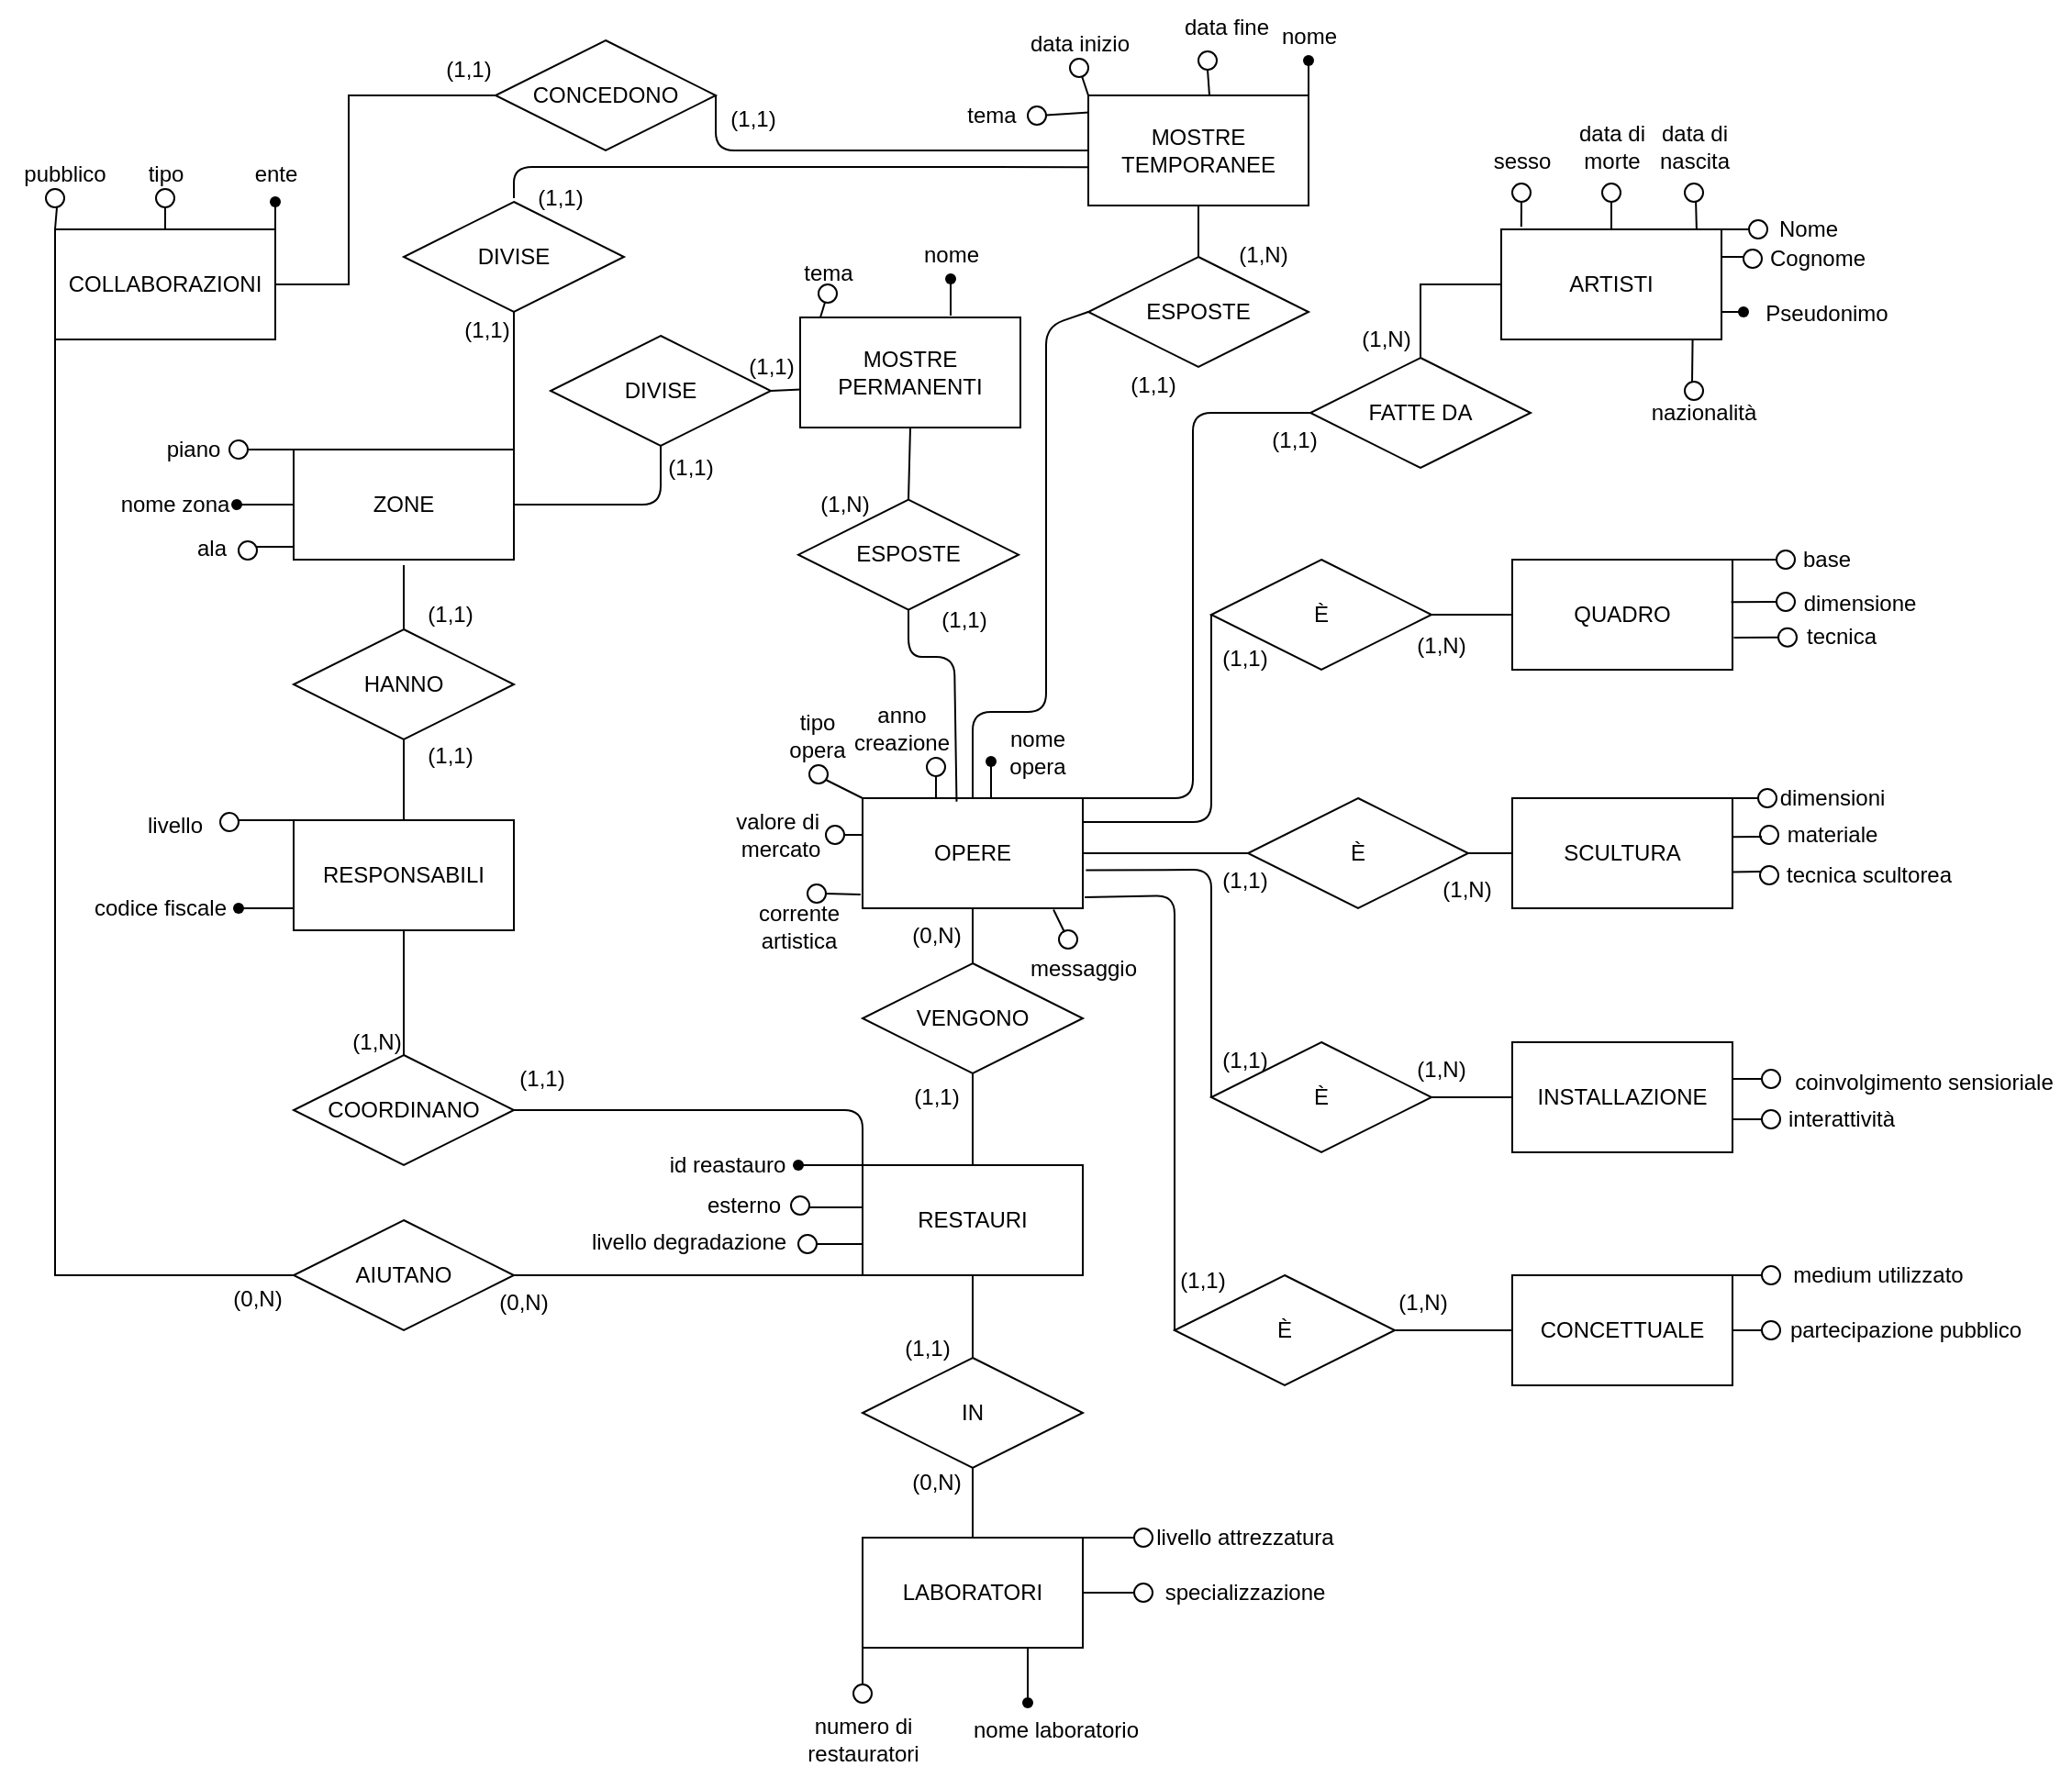 <mxfile>
    <diagram id="xNnMe4KT0I3tn3u3Hzut" name="Page-1">
        <mxGraphModel dx="3108" dy="2131" grid="1" gridSize="10" guides="1" tooltips="1" connect="1" arrows="1" fold="1" page="1" pageScale="1" pageWidth="850" pageHeight="1100" math="0" shadow="0">
            <root>
                <mxCell id="0"/>
                <mxCell id="1" parent="0"/>
                <mxCell id="3" value="RESTAURI" style="rounded=0;whiteSpace=wrap;html=1;" vertex="1" parent="1">
                    <mxGeometry x="20" y="607" width="120" height="60" as="geometry"/>
                </mxCell>
                <mxCell id="4" value="INSTALLAZIONE" style="rounded=0;whiteSpace=wrap;html=1;" vertex="1" parent="1">
                    <mxGeometry x="374" y="540" width="120" height="60" as="geometry"/>
                </mxCell>
                <mxCell id="5" value="SCULTURA" style="rounded=0;whiteSpace=wrap;html=1;" vertex="1" parent="1">
                    <mxGeometry x="374" y="407" width="120" height="60" as="geometry"/>
                </mxCell>
                <mxCell id="6" value="QUADRO" style="rounded=0;whiteSpace=wrap;html=1;" vertex="1" parent="1">
                    <mxGeometry x="374" y="277" width="120" height="60" as="geometry"/>
                </mxCell>
                <mxCell id="7" value="ARTISTI" style="rounded=0;whiteSpace=wrap;html=1;" vertex="1" parent="1">
                    <mxGeometry x="368" y="97" width="120" height="60" as="geometry"/>
                </mxCell>
                <mxCell id="8" value="OPERE" style="rounded=0;whiteSpace=wrap;html=1;" vertex="1" parent="1">
                    <mxGeometry x="20" y="407" width="120" height="60" as="geometry"/>
                </mxCell>
                <mxCell id="10" value="LABORATORI" style="rounded=0;whiteSpace=wrap;html=1;" vertex="1" parent="1">
                    <mxGeometry x="20" y="810" width="120" height="60" as="geometry"/>
                </mxCell>
                <mxCell id="12" value="" style="endArrow=none;html=1;rounded=0;entryX=0;entryY=0.5;entryDx=0;entryDy=0;" edge="1" parent="1" target="7">
                    <mxGeometry width="50" height="50" relative="1" as="geometry">
                        <mxPoint x="324" y="187" as="sourcePoint"/>
                        <mxPoint x="354" y="197" as="targetPoint"/>
                        <Array as="points">
                            <mxPoint x="324" y="127"/>
                        </Array>
                    </mxGeometry>
                </mxCell>
                <mxCell id="13" value="" style="endArrow=none;html=1;rounded=0;entryX=0.5;entryY=1;entryDx=0;entryDy=0;exitX=0.5;exitY=0;exitDx=0;exitDy=0;" edge="1" parent="1" source="16" target="8">
                    <mxGeometry width="50" height="50" relative="1" as="geometry">
                        <mxPoint x="180" y="697" as="sourcePoint"/>
                        <mxPoint x="230" y="647" as="targetPoint"/>
                    </mxGeometry>
                </mxCell>
                <mxCell id="14" value="" style="endArrow=none;html=1;rounded=0;entryX=0;entryY=0.5;entryDx=0;entryDy=0;exitX=1;exitY=0.5;exitDx=0;exitDy=0;" edge="1" parent="1" target="4" source="211">
                    <mxGeometry width="50" height="50" relative="1" as="geometry">
                        <mxPoint x="330" y="440" as="sourcePoint"/>
                        <mxPoint x="370" y="457" as="targetPoint"/>
                        <Array as="points">
                            <mxPoint x="330" y="570"/>
                        </Array>
                    </mxGeometry>
                </mxCell>
                <mxCell id="15" value="" style="endArrow=none;html=1;rounded=0;entryX=0;entryY=0.5;entryDx=0;entryDy=0;exitX=1;exitY=0.5;exitDx=0;exitDy=0;" edge="1" parent="1" target="6" source="213">
                    <mxGeometry width="50" height="50" relative="1" as="geometry">
                        <mxPoint x="330" y="440" as="sourcePoint"/>
                        <mxPoint x="360" y="307" as="targetPoint"/>
                        <Array as="points">
                            <mxPoint x="330" y="307"/>
                        </Array>
                    </mxGeometry>
                </mxCell>
                <mxCell id="16" value="VENGONO" style="rhombus;whiteSpace=wrap;html=1;" vertex="1" parent="1">
                    <mxGeometry x="20" y="497" width="120" height="60" as="geometry"/>
                </mxCell>
                <mxCell id="17" value="IN" style="rhombus;whiteSpace=wrap;html=1;" vertex="1" parent="1">
                    <mxGeometry x="20" y="712" width="120" height="60" as="geometry"/>
                </mxCell>
                <mxCell id="18" value="ESPOSTE" style="rhombus;whiteSpace=wrap;html=1;" vertex="1" parent="1">
                    <mxGeometry x="143" y="112" width="120" height="60" as="geometry"/>
                </mxCell>
                <mxCell id="19" value="COORDINANO" style="rhombus;whiteSpace=wrap;html=1;" vertex="1" parent="1">
                    <mxGeometry x="-290" y="547" width="120" height="60" as="geometry"/>
                </mxCell>
                <mxCell id="20" value="HANNO" style="rhombus;whiteSpace=wrap;html=1;" vertex="1" parent="1">
                    <mxGeometry x="-290" y="315" width="120" height="60" as="geometry"/>
                </mxCell>
                <mxCell id="21" value="CONCEDONO" style="rhombus;whiteSpace=wrap;html=1;" vertex="1" parent="1">
                    <mxGeometry x="-180" y="-6" width="120" height="60" as="geometry"/>
                </mxCell>
                <mxCell id="22" value="DIVISE" style="rhombus;whiteSpace=wrap;html=1;" vertex="1" parent="1">
                    <mxGeometry x="-230" y="82" width="120" height="60" as="geometry"/>
                </mxCell>
                <mxCell id="23" value="" style="endArrow=none;html=1;rounded=0;entryX=0.5;entryY=1;entryDx=0;entryDy=0;exitX=0.5;exitY=0;exitDx=0;exitDy=0;" edge="1" parent="1" source="17" target="3">
                    <mxGeometry width="50" height="50" relative="1" as="geometry">
                        <mxPoint x="210" y="747" as="sourcePoint"/>
                        <mxPoint x="260" y="697" as="targetPoint"/>
                    </mxGeometry>
                </mxCell>
                <mxCell id="30" value="" style="endArrow=none;html=1;rounded=0;entryX=0.5;entryY=1;entryDx=0;entryDy=0;exitX=0.5;exitY=0;exitDx=0;exitDy=0;" edge="1" parent="1" source="3" target="16">
                    <mxGeometry width="50" height="50" relative="1" as="geometry">
                        <mxPoint x="170" y="547" as="sourcePoint"/>
                        <mxPoint x="220" y="497" as="targetPoint"/>
                    </mxGeometry>
                </mxCell>
                <mxCell id="31" value="" style="endArrow=none;html=1;rounded=0;entryX=0.5;entryY=1;entryDx=0;entryDy=0;exitX=0.5;exitY=0;exitDx=0;exitDy=0;" edge="1" parent="1" source="10" target="17">
                    <mxGeometry width="50" height="50" relative="1" as="geometry">
                        <mxPoint x="-70" y="787" as="sourcePoint"/>
                        <mxPoint x="-20" y="737" as="targetPoint"/>
                    </mxGeometry>
                </mxCell>
                <mxCell id="33" value="MOSTRE&lt;br&gt;TEMPORANEE" style="rounded=0;whiteSpace=wrap;html=1;" vertex="1" parent="1">
                    <mxGeometry x="143" y="24" width="120" height="60" as="geometry"/>
                </mxCell>
                <mxCell id="34" value="MOSTRE&lt;br&gt;PERMANENTI" style="rounded=0;whiteSpace=wrap;html=1;" vertex="1" parent="1">
                    <mxGeometry x="-14" y="145" width="120" height="60" as="geometry"/>
                </mxCell>
                <mxCell id="35" value="ZONE" style="rounded=0;whiteSpace=wrap;html=1;" vertex="1" parent="1">
                    <mxGeometry x="-290" y="217" width="120" height="60" as="geometry"/>
                </mxCell>
                <mxCell id="36" value="RESPONSABILI" style="rounded=0;whiteSpace=wrap;html=1;" vertex="1" parent="1">
                    <mxGeometry x="-290" y="419" width="120" height="60" as="geometry"/>
                </mxCell>
                <mxCell id="37" value="" style="endArrow=none;html=1;rounded=0;entryX=0.5;entryY=1;entryDx=0;entryDy=0;exitX=0.5;exitY=0;exitDx=0;exitDy=0;" edge="1" parent="1" source="36" target="20">
                    <mxGeometry width="50" height="50" relative="1" as="geometry">
                        <mxPoint x="-330" y="377" as="sourcePoint"/>
                        <mxPoint x="-490" y="497" as="targetPoint"/>
                    </mxGeometry>
                </mxCell>
                <mxCell id="38" value="COLLABORAZIONI" style="rounded=0;whiteSpace=wrap;html=1;" vertex="1" parent="1">
                    <mxGeometry x="-420" y="97" width="120" height="60" as="geometry"/>
                </mxCell>
                <mxCell id="39" value="" style="endArrow=none;html=1;rounded=0;exitX=0;exitY=0.5;exitDx=0;exitDy=0;" edge="1" parent="1" source="40">
                    <mxGeometry width="50" height="50" relative="1" as="geometry">
                        <mxPoint x="-450" y="650.333" as="sourcePoint"/>
                        <mxPoint x="-420" y="160" as="targetPoint"/>
                        <Array as="points">
                            <mxPoint x="-420" y="667"/>
                            <mxPoint x="-420" y="150"/>
                        </Array>
                    </mxGeometry>
                </mxCell>
                <mxCell id="40" value="AIUTANO" style="rhombus;whiteSpace=wrap;html=1;" vertex="1" parent="1">
                    <mxGeometry x="-290" y="637" width="120" height="60" as="geometry"/>
                </mxCell>
                <mxCell id="41" value="" style="endArrow=none;html=1;rounded=0;entryX=0;entryY=0.5;entryDx=0;entryDy=0;exitX=1;exitY=0.5;exitDx=0;exitDy=0;" edge="1" parent="1" source="38" target="21">
                    <mxGeometry width="50" height="50" relative="1" as="geometry">
                        <mxPoint x="-270" y="207" as="sourcePoint"/>
                        <mxPoint x="-290" y="127" as="targetPoint"/>
                        <Array as="points">
                            <mxPoint x="-260" y="127"/>
                            <mxPoint x="-260" y="24"/>
                        </Array>
                    </mxGeometry>
                </mxCell>
                <mxCell id="43" value="" style="ellipse;whiteSpace=wrap;html=1;aspect=fixed;" vertex="1" parent="1">
                    <mxGeometry x="-9" y="389" width="10" height="10" as="geometry"/>
                </mxCell>
                <mxCell id="44" value="" style="ellipse;whiteSpace=wrap;html=1;aspect=fixed;" vertex="1" parent="1">
                    <mxGeometry y="422" width="10" height="10" as="geometry"/>
                </mxCell>
                <mxCell id="45" value="" style="ellipse;whiteSpace=wrap;html=1;aspect=fixed;" vertex="1" parent="1">
                    <mxGeometry x="-10" y="454" width="10" height="10" as="geometry"/>
                </mxCell>
                <mxCell id="46" value="" style="ellipse;whiteSpace=wrap;html=1;aspect=fixed;" vertex="1" parent="1">
                    <mxGeometry x="510" y="577" width="10" height="10" as="geometry"/>
                </mxCell>
                <mxCell id="47" value="" style="ellipse;whiteSpace=wrap;html=1;aspect=fixed;" vertex="1" parent="1">
                    <mxGeometry x="519" y="314.34" width="10" height="10" as="geometry"/>
                </mxCell>
                <mxCell id="48" value="" style="ellipse;whiteSpace=wrap;html=1;aspect=fixed;" vertex="1" parent="1">
                    <mxGeometry x="509" y="422" width="10" height="10" as="geometry"/>
                </mxCell>
                <mxCell id="49" value="" style="ellipse;whiteSpace=wrap;html=1;aspect=fixed;" vertex="1" parent="1">
                    <mxGeometry x="509" y="444" width="10" height="10" as="geometry"/>
                </mxCell>
                <mxCell id="50" value="" style="ellipse;whiteSpace=wrap;html=1;aspect=fixed;" vertex="1" parent="1">
                    <mxGeometry x="510" y="555" width="10" height="10" as="geometry"/>
                </mxCell>
                <mxCell id="51" value="" style="ellipse;whiteSpace=wrap;html=1;aspect=fixed;" vertex="1" parent="1">
                    <mxGeometry x="127" y="479" width="10" height="10" as="geometry"/>
                </mxCell>
                <mxCell id="52" value="" style="ellipse;whiteSpace=wrap;html=1;aspect=fixed;" vertex="1" parent="1">
                    <mxGeometry x="510" y="662" width="10" height="10" as="geometry"/>
                </mxCell>
                <mxCell id="53" value="" style="ellipse;whiteSpace=wrap;html=1;aspect=fixed;" vertex="1" parent="1">
                    <mxGeometry x="510" y="692" width="10" height="10" as="geometry"/>
                </mxCell>
                <mxCell id="54" value="" style="endArrow=none;html=1;" edge="1" parent="1" target="55">
                    <mxGeometry width="50" height="50" relative="1" as="geometry">
                        <mxPoint x="90" y="407" as="sourcePoint"/>
                        <mxPoint x="90" y="387" as="targetPoint"/>
                    </mxGeometry>
                </mxCell>
                <mxCell id="55" value="" style="shape=waypoint;sketch=0;fillStyle=solid;size=6;pointerEvents=1;points=[];fillColor=none;resizable=0;rotatable=0;perimeter=centerPerimeter;snapToPoint=1;" vertex="1" parent="1">
                    <mxGeometry x="80.0" y="377" width="20" height="20" as="geometry"/>
                </mxCell>
                <mxCell id="56" value="nome&lt;br&gt;opera" style="text;html=1;align=center;verticalAlign=middle;resizable=0;points=[];autosize=1;strokeColor=none;fillColor=none;" vertex="1" parent="1">
                    <mxGeometry x="90" y="362" width="50" height="40" as="geometry"/>
                </mxCell>
                <mxCell id="57" value="anno&lt;br&gt;creazione" style="text;html=1;align=center;verticalAlign=middle;resizable=0;points=[];autosize=1;strokeColor=none;fillColor=none;" vertex="1" parent="1">
                    <mxGeometry x="1" y="349" width="80" height="40" as="geometry"/>
                </mxCell>
                <mxCell id="58" value="" style="endArrow=none;html=1;startArrow=none;" edge="1" parent="1" source="60">
                    <mxGeometry width="50" height="50" relative="1" as="geometry">
                        <mxPoint x="60" y="387" as="sourcePoint"/>
                        <mxPoint x="60" y="407" as="targetPoint"/>
                    </mxGeometry>
                </mxCell>
                <mxCell id="59" value="" style="endArrow=none;html=1;" edge="1" parent="1" target="60">
                    <mxGeometry width="50" height="50" relative="1" as="geometry">
                        <mxPoint x="60" y="387" as="sourcePoint"/>
                        <mxPoint x="60.0" y="407" as="targetPoint"/>
                    </mxGeometry>
                </mxCell>
                <mxCell id="60" value="" style="ellipse;whiteSpace=wrap;html=1;aspect=fixed;" vertex="1" parent="1">
                    <mxGeometry x="55" y="385" width="10" height="10" as="geometry"/>
                </mxCell>
                <mxCell id="61" value="FATTE DA" style="rhombus;whiteSpace=wrap;html=1;" vertex="1" parent="1">
                    <mxGeometry x="264" y="167" width="120" height="60" as="geometry"/>
                </mxCell>
                <mxCell id="62" value="" style="endArrow=none;html=1;entryX=0;entryY=0.5;entryDx=0;entryDy=0;exitX=1;exitY=0;exitDx=0;exitDy=0;" edge="1" parent="1" source="8" target="61">
                    <mxGeometry width="50" height="50" relative="1" as="geometry">
                        <mxPoint x="212" y="277.0" as="sourcePoint"/>
                        <mxPoint x="332" y="247" as="targetPoint"/>
                        <Array as="points">
                            <mxPoint x="200" y="407"/>
                            <mxPoint x="200" y="197"/>
                        </Array>
                    </mxGeometry>
                </mxCell>
                <mxCell id="63" value="" style="endArrow=none;html=1;" edge="1" parent="1">
                    <mxGeometry width="50" height="50" relative="1" as="geometry">
                        <mxPoint y="397" as="sourcePoint"/>
                        <mxPoint x="20" y="407" as="targetPoint"/>
                    </mxGeometry>
                </mxCell>
                <mxCell id="64" value="tipo&lt;br&gt;opera" style="text;html=1;align=center;verticalAlign=middle;resizable=0;points=[];autosize=1;strokeColor=none;fillColor=none;" vertex="1" parent="1">
                    <mxGeometry x="-30" y="353" width="50" height="40" as="geometry"/>
                </mxCell>
                <mxCell id="65" value="" style="endArrow=none;html=1;" edge="1" parent="1">
                    <mxGeometry width="50" height="50" relative="1" as="geometry">
                        <mxPoint x="10" y="427" as="sourcePoint"/>
                        <mxPoint x="20" y="427" as="targetPoint"/>
                    </mxGeometry>
                </mxCell>
                <mxCell id="66" value="valore di&amp;nbsp;&lt;br&gt;mercato" style="text;html=1;align=center;verticalAlign=middle;resizable=0;points=[];autosize=1;strokeColor=none;fillColor=none;" vertex="1" parent="1">
                    <mxGeometry x="-60" y="407" width="70" height="40" as="geometry"/>
                </mxCell>
                <mxCell id="67" value="CONCETTUALE" style="rounded=0;whiteSpace=wrap;html=1;" vertex="1" parent="1">
                    <mxGeometry x="374" y="667" width="120" height="60" as="geometry"/>
                </mxCell>
                <mxCell id="68" value="" style="endArrow=none;html=1;entryX=0;entryY=0.5;entryDx=0;entryDy=0;exitX=1;exitY=0.5;exitDx=0;exitDy=0;" edge="1" parent="1" target="5" source="212">
                    <mxGeometry width="50" height="50" relative="1" as="geometry">
                        <mxPoint x="330" y="437" as="sourcePoint"/>
                        <mxPoint x="350" y="470" as="targetPoint"/>
                    </mxGeometry>
                </mxCell>
                <mxCell id="70" value="" style="endArrow=none;html=1;exitX=1;exitY=0;exitDx=0;exitDy=0;startArrow=none;" edge="1" parent="1" source="72">
                    <mxGeometry width="50" height="50" relative="1" as="geometry">
                        <mxPoint x="500" y="300" as="sourcePoint"/>
                        <mxPoint x="520" y="277" as="targetPoint"/>
                    </mxGeometry>
                </mxCell>
                <mxCell id="71" value="" style="endArrow=none;html=1;exitX=1;exitY=0;exitDx=0;exitDy=0;" edge="1" parent="1" source="6" target="72">
                    <mxGeometry width="50" height="50" relative="1" as="geometry">
                        <mxPoint x="494" y="277.0" as="sourcePoint"/>
                        <mxPoint x="520" y="277" as="targetPoint"/>
                    </mxGeometry>
                </mxCell>
                <mxCell id="72" value="" style="ellipse;whiteSpace=wrap;html=1;aspect=fixed;" vertex="1" parent="1">
                    <mxGeometry x="518" y="272" width="10" height="10" as="geometry"/>
                </mxCell>
                <mxCell id="73" value="base" style="text;html=1;align=center;verticalAlign=middle;resizable=0;points=[];autosize=1;strokeColor=none;fillColor=none;" vertex="1" parent="1">
                    <mxGeometry x="520" y="262" width="50" height="30" as="geometry"/>
                </mxCell>
                <mxCell id="74" value="" style="endArrow=none;html=1;exitX=0.994;exitY=0.386;exitDx=0;exitDy=0;exitPerimeter=0;startArrow=none;" edge="1" parent="1" source="76">
                    <mxGeometry width="50" height="50" relative="1" as="geometry">
                        <mxPoint x="550" y="350" as="sourcePoint"/>
                        <mxPoint x="520" y="300" as="targetPoint"/>
                    </mxGeometry>
                </mxCell>
                <mxCell id="75" value="" style="endArrow=none;html=1;exitX=0.994;exitY=0.386;exitDx=0;exitDy=0;exitPerimeter=0;" edge="1" parent="1" source="6" target="76">
                    <mxGeometry width="50" height="50" relative="1" as="geometry">
                        <mxPoint x="493.28" y="300.16" as="sourcePoint"/>
                        <mxPoint x="520" y="300" as="targetPoint"/>
                    </mxGeometry>
                </mxCell>
                <mxCell id="76" value="" style="ellipse;whiteSpace=wrap;html=1;aspect=fixed;" vertex="1" parent="1">
                    <mxGeometry x="518" y="295" width="10" height="10" as="geometry"/>
                </mxCell>
                <mxCell id="77" value="dimensione" style="text;html=1;align=center;verticalAlign=middle;resizable=0;points=[];autosize=1;strokeColor=none;fillColor=none;" vertex="1" parent="1">
                    <mxGeometry x="523" y="286.34" width="80" height="30" as="geometry"/>
                </mxCell>
                <mxCell id="78" value="" style="endArrow=none;html=1;exitX=1.006;exitY=0.642;exitDx=0;exitDy=0;exitPerimeter=0;entryX=0;entryY=0.5;entryDx=0;entryDy=0;" edge="1" parent="1" target="47">
                    <mxGeometry width="50" height="50" relative="1" as="geometry">
                        <mxPoint x="494.72" y="319.52" as="sourcePoint"/>
                        <mxPoint x="519" y="321.34" as="targetPoint"/>
                    </mxGeometry>
                </mxCell>
                <mxCell id="79" value="" style="endArrow=none;html=1;entryX=-0.009;entryY=0.874;entryDx=0;entryDy=0;entryPerimeter=0;" edge="1" parent="1" target="8">
                    <mxGeometry width="50" height="50" relative="1" as="geometry">
                        <mxPoint y="459" as="sourcePoint"/>
                        <mxPoint y="480" as="targetPoint"/>
                    </mxGeometry>
                </mxCell>
                <mxCell id="80" value="corrente&lt;br&gt;artistica" style="text;html=1;align=center;verticalAlign=middle;resizable=0;points=[];autosize=1;strokeColor=none;fillColor=none;" vertex="1" parent="1">
                    <mxGeometry x="-50" y="457" width="70" height="40" as="geometry"/>
                </mxCell>
                <mxCell id="81" value="tecnica" style="text;html=1;align=center;verticalAlign=middle;resizable=0;points=[];autosize=1;strokeColor=none;fillColor=none;" vertex="1" parent="1">
                    <mxGeometry x="523" y="304.34" width="60" height="30" as="geometry"/>
                </mxCell>
                <mxCell id="82" value="" style="endArrow=none;html=1;exitX=1;exitY=0;exitDx=0;exitDy=0;startArrow=none;" edge="1" parent="1" source="84">
                    <mxGeometry width="50" height="50" relative="1" as="geometry">
                        <mxPoint x="520" y="460" as="sourcePoint"/>
                        <mxPoint x="510" y="407" as="targetPoint"/>
                    </mxGeometry>
                </mxCell>
                <mxCell id="83" value="" style="endArrow=none;html=1;exitX=1;exitY=0;exitDx=0;exitDy=0;" edge="1" parent="1" source="5" target="84">
                    <mxGeometry width="50" height="50" relative="1" as="geometry">
                        <mxPoint x="494" y="407" as="sourcePoint"/>
                        <mxPoint x="510" y="407" as="targetPoint"/>
                    </mxGeometry>
                </mxCell>
                <mxCell id="84" value="" style="ellipse;whiteSpace=wrap;html=1;aspect=fixed;" vertex="1" parent="1">
                    <mxGeometry x="508" y="402" width="10" height="10" as="geometry"/>
                </mxCell>
                <mxCell id="85" value="dimensioni" style="text;html=1;align=center;verticalAlign=middle;resizable=0;points=[];autosize=1;strokeColor=none;fillColor=none;" vertex="1" parent="1">
                    <mxGeometry x="508" y="392" width="80" height="30" as="geometry"/>
                </mxCell>
                <mxCell id="86" value="" style="endArrow=none;html=1;exitX=0.999;exitY=0.671;exitDx=0;exitDy=0;exitPerimeter=0;" edge="1" parent="1" source="5">
                    <mxGeometry width="50" height="50" relative="1" as="geometry">
                        <mxPoint x="560" y="510" as="sourcePoint"/>
                        <mxPoint x="510" y="447" as="targetPoint"/>
                    </mxGeometry>
                </mxCell>
                <mxCell id="87" value="" style="endArrow=none;html=1;exitX=0.996;exitY=0.353;exitDx=0;exitDy=0;exitPerimeter=0;" edge="1" parent="1" source="5">
                    <mxGeometry width="50" height="50" relative="1" as="geometry">
                        <mxPoint x="520" y="490" as="sourcePoint"/>
                        <mxPoint x="510" y="428" as="targetPoint"/>
                    </mxGeometry>
                </mxCell>
                <mxCell id="88" value="materiale" style="text;html=1;align=center;verticalAlign=middle;resizable=0;points=[];autosize=1;strokeColor=none;fillColor=none;" vertex="1" parent="1">
                    <mxGeometry x="513" y="412" width="70" height="30" as="geometry"/>
                </mxCell>
                <mxCell id="89" value="tecnica scultorea" style="text;html=1;align=center;verticalAlign=middle;resizable=0;points=[];autosize=1;strokeColor=none;fillColor=none;" vertex="1" parent="1">
                    <mxGeometry x="513" y="434" width="110" height="30" as="geometry"/>
                </mxCell>
                <mxCell id="90" value="" style="endArrow=none;html=1;exitX=1.002;exitY=0.333;exitDx=0;exitDy=0;exitPerimeter=0;" edge="1" parent="1" source="4">
                    <mxGeometry width="50" height="50" relative="1" as="geometry">
                        <mxPoint x="500" y="610" as="sourcePoint"/>
                        <mxPoint x="510" y="560" as="targetPoint"/>
                    </mxGeometry>
                </mxCell>
                <mxCell id="91" value="" style="endArrow=none;html=1;exitX=0.999;exitY=0.683;exitDx=0;exitDy=0;exitPerimeter=0;" edge="1" parent="1">
                    <mxGeometry width="50" height="50" relative="1" as="geometry">
                        <mxPoint x="493.88" y="581.98" as="sourcePoint"/>
                        <mxPoint x="510" y="582" as="targetPoint"/>
                    </mxGeometry>
                </mxCell>
                <mxCell id="92" value="" style="endArrow=none;html=1;entryX=0.867;entryY=1.013;entryDx=0;entryDy=0;entryPerimeter=0;" edge="1" parent="1" target="8">
                    <mxGeometry width="50" height="50" relative="1" as="geometry">
                        <mxPoint x="130" y="480" as="sourcePoint"/>
                        <mxPoint x="200" y="490" as="targetPoint"/>
                    </mxGeometry>
                </mxCell>
                <mxCell id="93" value="messaggio" style="text;html=1;align=center;verticalAlign=middle;resizable=0;points=[];autosize=1;strokeColor=none;fillColor=none;" vertex="1" parent="1">
                    <mxGeometry x="100" y="485" width="80" height="30" as="geometry"/>
                </mxCell>
                <mxCell id="94" value="coinvolgimento sensioriale" style="text;html=1;align=center;verticalAlign=middle;resizable=0;points=[];autosize=1;strokeColor=none;fillColor=none;" vertex="1" parent="1">
                    <mxGeometry x="518" y="547" width="160" height="30" as="geometry"/>
                </mxCell>
                <mxCell id="95" value="interattività" style="text;html=1;align=center;verticalAlign=middle;resizable=0;points=[];autosize=1;strokeColor=none;fillColor=none;" vertex="1" parent="1">
                    <mxGeometry x="513" y="567" width="80" height="30" as="geometry"/>
                </mxCell>
                <mxCell id="96" value="" style="endArrow=none;html=1;exitX=1;exitY=0;exitDx=0;exitDy=0;" edge="1" parent="1" source="67">
                    <mxGeometry width="50" height="50" relative="1" as="geometry">
                        <mxPoint x="520" y="730" as="sourcePoint"/>
                        <mxPoint x="510" y="667" as="targetPoint"/>
                    </mxGeometry>
                </mxCell>
                <mxCell id="97" value="medium utilizzato" style="text;html=1;align=center;verticalAlign=middle;resizable=0;points=[];autosize=1;strokeColor=none;fillColor=none;" vertex="1" parent="1">
                    <mxGeometry x="513" y="652" width="120" height="30" as="geometry"/>
                </mxCell>
                <mxCell id="98" value="" style="endArrow=none;html=1;exitX=1;exitY=0.5;exitDx=0;exitDy=0;" edge="1" parent="1" source="67">
                    <mxGeometry width="50" height="50" relative="1" as="geometry">
                        <mxPoint x="520" y="760" as="sourcePoint"/>
                        <mxPoint x="510" y="697" as="targetPoint"/>
                    </mxGeometry>
                </mxCell>
                <mxCell id="99" value="partecipazione pubblico" style="text;html=1;align=center;verticalAlign=middle;resizable=0;points=[];autosize=1;strokeColor=none;fillColor=none;" vertex="1" parent="1">
                    <mxGeometry x="513" y="682" width="150" height="30" as="geometry"/>
                </mxCell>
                <mxCell id="100" value="" style="endArrow=none;html=1;exitX=1;exitY=0;exitDx=0;exitDy=0;startArrow=none;" edge="1" parent="1" source="102">
                    <mxGeometry width="50" height="50" relative="1" as="geometry">
                        <mxPoint x="490" y="100" as="sourcePoint"/>
                        <mxPoint x="510.0" y="97" as="targetPoint"/>
                    </mxGeometry>
                </mxCell>
                <mxCell id="101" value="" style="endArrow=none;html=1;exitX=1;exitY=0;exitDx=0;exitDy=0;" edge="1" parent="1" source="7" target="102">
                    <mxGeometry width="50" height="50" relative="1" as="geometry">
                        <mxPoint x="488" y="97" as="sourcePoint"/>
                        <mxPoint x="510" y="97" as="targetPoint"/>
                    </mxGeometry>
                </mxCell>
                <mxCell id="102" value="" style="ellipse;whiteSpace=wrap;html=1;aspect=fixed;" vertex="1" parent="1">
                    <mxGeometry x="503" y="92" width="10" height="10" as="geometry"/>
                </mxCell>
                <mxCell id="103" value="Nome" style="text;html=1;align=center;verticalAlign=middle;resizable=0;points=[];autosize=1;strokeColor=none;fillColor=none;" vertex="1" parent="1">
                    <mxGeometry x="505" y="82" width="60" height="30" as="geometry"/>
                </mxCell>
                <mxCell id="104" value="" style="endArrow=none;html=1;exitX=1;exitY=0.25;exitDx=0;exitDy=0;" edge="1" parent="1" source="7">
                    <mxGeometry width="50" height="50" relative="1" as="geometry">
                        <mxPoint x="510" y="160" as="sourcePoint"/>
                        <mxPoint x="500.0" y="112" as="targetPoint"/>
                    </mxGeometry>
                </mxCell>
                <mxCell id="105" value="" style="ellipse;whiteSpace=wrap;html=1;aspect=fixed;" vertex="1" parent="1">
                    <mxGeometry x="500" y="108" width="10" height="10" as="geometry"/>
                </mxCell>
                <mxCell id="106" value="Cognome" style="text;html=1;align=center;verticalAlign=middle;resizable=0;points=[];autosize=1;strokeColor=none;fillColor=none;" vertex="1" parent="1">
                    <mxGeometry x="500" y="98" width="80" height="30" as="geometry"/>
                </mxCell>
                <mxCell id="107" value="" style="endArrow=none;html=1;exitX=1;exitY=0.75;exitDx=0;exitDy=0;" edge="1" parent="1" source="7" target="125">
                    <mxGeometry width="50" height="50" relative="1" as="geometry">
                        <mxPoint x="520" y="190" as="sourcePoint"/>
                        <mxPoint x="500" y="142" as="targetPoint"/>
                    </mxGeometry>
                </mxCell>
                <mxCell id="108" value="Pseudonimo" style="text;html=1;align=center;verticalAlign=middle;resizable=0;points=[];autosize=1;strokeColor=none;fillColor=none;" vertex="1" parent="1">
                    <mxGeometry x="500" y="128" width="90" height="30" as="geometry"/>
                </mxCell>
                <mxCell id="109" value="" style="endArrow=none;html=1;exitX=0.887;exitY=-0.001;exitDx=0;exitDy=0;exitPerimeter=0;" edge="1" parent="1" source="7">
                    <mxGeometry width="50" height="50" relative="1" as="geometry">
                        <mxPoint x="470" y="90" as="sourcePoint"/>
                        <mxPoint x="474" y="80.0" as="targetPoint"/>
                    </mxGeometry>
                </mxCell>
                <mxCell id="110" value="" style="ellipse;whiteSpace=wrap;html=1;aspect=fixed;" vertex="1" parent="1">
                    <mxGeometry x="468" y="72" width="10" height="10" as="geometry"/>
                </mxCell>
                <mxCell id="111" value="data di &lt;br&gt;nascita" style="text;html=1;align=center;verticalAlign=middle;resizable=0;points=[];autosize=1;strokeColor=none;fillColor=none;" vertex="1" parent="1">
                    <mxGeometry x="443" y="32" width="60" height="40" as="geometry"/>
                </mxCell>
                <mxCell id="112" value="" style="endArrow=none;html=1;exitX=0.5;exitY=0;exitDx=0;exitDy=0;startArrow=none;" edge="1" parent="1" source="114">
                    <mxGeometry width="50" height="50" relative="1" as="geometry">
                        <mxPoint x="380" y="90" as="sourcePoint"/>
                        <mxPoint x="428" y="80.0" as="targetPoint"/>
                    </mxGeometry>
                </mxCell>
                <mxCell id="113" value="" style="endArrow=none;html=1;exitX=0.5;exitY=0;exitDx=0;exitDy=0;" edge="1" parent="1" source="7" target="114">
                    <mxGeometry width="50" height="50" relative="1" as="geometry">
                        <mxPoint x="428" y="97" as="sourcePoint"/>
                        <mxPoint x="428" y="80" as="targetPoint"/>
                    </mxGeometry>
                </mxCell>
                <mxCell id="114" value="" style="ellipse;whiteSpace=wrap;html=1;aspect=fixed;" vertex="1" parent="1">
                    <mxGeometry x="423" y="72" width="10" height="10" as="geometry"/>
                </mxCell>
                <mxCell id="115" value="data di&lt;br&gt;morte" style="text;html=1;align=center;verticalAlign=middle;resizable=0;points=[];autosize=1;strokeColor=none;fillColor=none;" vertex="1" parent="1">
                    <mxGeometry x="398" y="32" width="60" height="40" as="geometry"/>
                </mxCell>
                <mxCell id="116" value="" style="endArrow=none;html=1;entryX=0.091;entryY=-0.023;entryDx=0;entryDy=0;entryPerimeter=0;" edge="1" parent="1" target="7">
                    <mxGeometry width="50" height="50" relative="1" as="geometry">
                        <mxPoint x="379" y="80.0" as="sourcePoint"/>
                        <mxPoint x="370" y="90" as="targetPoint"/>
                    </mxGeometry>
                </mxCell>
                <mxCell id="117" value="" style="ellipse;whiteSpace=wrap;html=1;aspect=fixed;" vertex="1" parent="1">
                    <mxGeometry x="374" y="72" width="10" height="10" as="geometry"/>
                </mxCell>
                <mxCell id="118" value="sesso" style="text;html=1;align=center;verticalAlign=middle;resizable=0;points=[];autosize=1;strokeColor=none;fillColor=none;" vertex="1" parent="1">
                    <mxGeometry x="354" y="45" width="50" height="30" as="geometry"/>
                </mxCell>
                <mxCell id="119" value="" style="endArrow=none;html=1;entryX=0.869;entryY=1.006;entryDx=0;entryDy=0;entryPerimeter=0;" edge="1" parent="1" target="7">
                    <mxGeometry width="50" height="50" relative="1" as="geometry">
                        <mxPoint x="472" y="180" as="sourcePoint"/>
                        <mxPoint x="480" y="180" as="targetPoint"/>
                    </mxGeometry>
                </mxCell>
                <mxCell id="120" value="" style="ellipse;whiteSpace=wrap;html=1;aspect=fixed;" vertex="1" parent="1">
                    <mxGeometry x="468" y="180" width="10" height="10" as="geometry"/>
                </mxCell>
                <mxCell id="121" value="nazionalità" style="text;html=1;align=center;verticalAlign=middle;resizable=0;points=[];autosize=1;strokeColor=none;fillColor=none;" vertex="1" parent="1">
                    <mxGeometry x="438" y="182" width="80" height="30" as="geometry"/>
                </mxCell>
                <mxCell id="122" value="" style="endArrow=none;html=1;startArrow=none;" edge="1" parent="1">
                    <mxGeometry width="50" height="50" relative="1" as="geometry">
                        <mxPoint x="263" y="9" as="sourcePoint"/>
                        <mxPoint x="263" y="25" as="targetPoint"/>
                    </mxGeometry>
                </mxCell>
                <mxCell id="123" value="" style="endArrow=none;html=1;" edge="1" parent="1">
                    <mxGeometry width="50" height="50" relative="1" as="geometry">
                        <mxPoint x="263" y="5" as="sourcePoint"/>
                        <mxPoint x="263" y="9" as="targetPoint"/>
                    </mxGeometry>
                </mxCell>
                <mxCell id="124" value="nome" style="text;html=1;align=center;verticalAlign=middle;resizable=0;points=[];autosize=1;strokeColor=none;fillColor=none;" vertex="1" parent="1">
                    <mxGeometry x="238" y="-23" width="50" height="30" as="geometry"/>
                </mxCell>
                <mxCell id="125" value="" style="shape=waypoint;sketch=0;fillStyle=solid;size=6;pointerEvents=1;points=[];fillColor=none;resizable=0;rotatable=0;perimeter=centerPerimeter;snapToPoint=1;" vertex="1" parent="1">
                    <mxGeometry x="490" y="132" width="20" height="20" as="geometry"/>
                </mxCell>
                <mxCell id="127" value="" style="endArrow=none;html=1;exitX=0;exitY=0;exitDx=0;exitDy=0;startArrow=none;" edge="1" parent="1" source="129">
                    <mxGeometry width="50" height="50" relative="1" as="geometry">
                        <mxPoint x="138" y="19" as="sourcePoint"/>
                        <mxPoint x="138" y="9.0" as="targetPoint"/>
                    </mxGeometry>
                </mxCell>
                <mxCell id="128" value="" style="endArrow=none;html=1;exitX=0;exitY=0;exitDx=0;exitDy=0;" edge="1" parent="1" source="33" target="129">
                    <mxGeometry width="50" height="50" relative="1" as="geometry">
                        <mxPoint x="138.0" y="26.0" as="sourcePoint"/>
                        <mxPoint x="138.0" y="9.0" as="targetPoint"/>
                    </mxGeometry>
                </mxCell>
                <mxCell id="129" value="" style="ellipse;whiteSpace=wrap;html=1;aspect=fixed;" vertex="1" parent="1">
                    <mxGeometry x="133" y="4" width="10" height="10" as="geometry"/>
                </mxCell>
                <mxCell id="130" value="data inizio" style="text;html=1;align=center;verticalAlign=middle;resizable=0;points=[];autosize=1;strokeColor=none;fillColor=none;" vertex="1" parent="1">
                    <mxGeometry x="98" y="-19" width="80" height="30" as="geometry"/>
                </mxCell>
                <mxCell id="131" value="" style="endArrow=none;html=1;exitX=0.5;exitY=0;exitDx=0;exitDy=0;entryX=0.5;entryY=1;entryDx=0;entryDy=0;" edge="1" parent="1" target="132">
                    <mxGeometry width="50" height="50" relative="1" as="geometry">
                        <mxPoint x="209" y="24" as="sourcePoint"/>
                        <mxPoint x="205" y="9" as="targetPoint"/>
                    </mxGeometry>
                </mxCell>
                <mxCell id="132" value="" style="ellipse;whiteSpace=wrap;html=1;aspect=fixed;" vertex="1" parent="1">
                    <mxGeometry x="203" width="10" height="10" as="geometry"/>
                </mxCell>
                <mxCell id="133" value="data fine" style="text;html=1;align=center;verticalAlign=middle;resizable=0;points=[];autosize=1;strokeColor=none;fillColor=none;" vertex="1" parent="1">
                    <mxGeometry x="183" y="-28" width="70" height="30" as="geometry"/>
                </mxCell>
                <mxCell id="137" value="" style="shape=waypoint;sketch=0;fillStyle=solid;size=6;pointerEvents=1;points=[];fillColor=none;resizable=0;rotatable=0;perimeter=centerPerimeter;snapToPoint=1;" vertex="1" parent="1">
                    <mxGeometry x="253" y="-5" width="20" height="20" as="geometry"/>
                </mxCell>
                <mxCell id="138" value="" style="endArrow=none;html=1;exitX=1;exitY=0;exitDx=0;exitDy=0;" edge="1" parent="1" source="38">
                    <mxGeometry width="50" height="50" relative="1" as="geometry">
                        <mxPoint x="-460" y="90" as="sourcePoint"/>
                        <mxPoint x="-300" y="80.0" as="targetPoint"/>
                    </mxGeometry>
                </mxCell>
                <mxCell id="139" value="" style="shape=waypoint;sketch=0;fillStyle=solid;size=6;pointerEvents=1;points=[];fillColor=none;resizable=0;rotatable=0;perimeter=centerPerimeter;snapToPoint=1;" vertex="1" parent="1">
                    <mxGeometry x="-310" y="72" width="20" height="20" as="geometry"/>
                </mxCell>
                <mxCell id="140" value="ente" style="text;html=1;align=center;verticalAlign=middle;resizable=0;points=[];autosize=1;strokeColor=none;fillColor=none;" vertex="1" parent="1">
                    <mxGeometry x="-325" y="52" width="50" height="30" as="geometry"/>
                </mxCell>
                <mxCell id="141" value="" style="endArrow=none;html=1;entryX=0.5;entryY=0;entryDx=0;entryDy=0;startArrow=none;" edge="1" parent="1" source="143" target="38">
                    <mxGeometry width="50" height="50" relative="1" as="geometry">
                        <mxPoint x="-360" y="80" as="sourcePoint"/>
                        <mxPoint x="-350" y="180" as="targetPoint"/>
                    </mxGeometry>
                </mxCell>
                <mxCell id="142" value="" style="endArrow=none;html=1;entryX=0.5;entryY=0;entryDx=0;entryDy=0;" edge="1" parent="1" target="143">
                    <mxGeometry width="50" height="50" relative="1" as="geometry">
                        <mxPoint x="-360" y="80.0" as="sourcePoint"/>
                        <mxPoint x="-360" y="97.0" as="targetPoint"/>
                    </mxGeometry>
                </mxCell>
                <mxCell id="143" value="" style="ellipse;whiteSpace=wrap;html=1;aspect=fixed;" vertex="1" parent="1">
                    <mxGeometry x="-365" y="75" width="10" height="10" as="geometry"/>
                </mxCell>
                <mxCell id="144" value="tipo" style="text;html=1;align=center;verticalAlign=middle;resizable=0;points=[];autosize=1;strokeColor=none;fillColor=none;" vertex="1" parent="1">
                    <mxGeometry x="-380" y="52" width="40" height="30" as="geometry"/>
                </mxCell>
                <mxCell id="145" value="" style="endArrow=none;html=1;entryX=0;entryY=0;entryDx=0;entryDy=0;startArrow=none;" edge="1" parent="1" source="147" target="38">
                    <mxGeometry width="50" height="50" relative="1" as="geometry">
                        <mxPoint x="-420" y="80" as="sourcePoint"/>
                        <mxPoint x="-420" y="70" as="targetPoint"/>
                    </mxGeometry>
                </mxCell>
                <mxCell id="146" value="" style="endArrow=none;html=1;entryX=0;entryY=0;entryDx=0;entryDy=0;" edge="1" parent="1" target="147">
                    <mxGeometry width="50" height="50" relative="1" as="geometry">
                        <mxPoint x="-420" y="80.0" as="sourcePoint"/>
                        <mxPoint x="-420" y="97.0" as="targetPoint"/>
                    </mxGeometry>
                </mxCell>
                <mxCell id="147" value="" style="ellipse;whiteSpace=wrap;html=1;aspect=fixed;" vertex="1" parent="1">
                    <mxGeometry x="-425" y="75" width="10" height="10" as="geometry"/>
                </mxCell>
                <mxCell id="148" value="pubblico" style="text;html=1;align=center;verticalAlign=middle;resizable=0;points=[];autosize=1;strokeColor=none;fillColor=none;" vertex="1" parent="1">
                    <mxGeometry x="-450" y="52" width="70" height="30" as="geometry"/>
                </mxCell>
                <mxCell id="149" value="" style="endArrow=none;html=1;entryX=0;entryY=0;entryDx=0;entryDy=0;" edge="1" parent="1" target="35">
                    <mxGeometry width="50" height="50" relative="1" as="geometry">
                        <mxPoint x="-320" y="217" as="sourcePoint"/>
                        <mxPoint x="-320" y="210" as="targetPoint"/>
                    </mxGeometry>
                </mxCell>
                <mxCell id="150" value="" style="ellipse;whiteSpace=wrap;html=1;aspect=fixed;" vertex="1" parent="1">
                    <mxGeometry x="-325" y="212" width="10" height="10" as="geometry"/>
                </mxCell>
                <mxCell id="151" value="" style="endArrow=none;html=1;entryX=0;entryY=0.5;entryDx=0;entryDy=0;" edge="1" parent="1" target="35">
                    <mxGeometry width="50" height="50" relative="1" as="geometry">
                        <mxPoint x="-320" y="247" as="sourcePoint"/>
                        <mxPoint x="-320" y="250" as="targetPoint"/>
                    </mxGeometry>
                </mxCell>
                <mxCell id="152" value="" style="shape=waypoint;sketch=0;fillStyle=solid;size=6;pointerEvents=1;points=[];fillColor=none;resizable=0;rotatable=0;perimeter=centerPerimeter;snapToPoint=1;" vertex="1" parent="1">
                    <mxGeometry x="-331" y="237" width="20" height="20" as="geometry"/>
                </mxCell>
                <mxCell id="153" value="nome zona" style="text;html=1;align=center;verticalAlign=middle;resizable=0;points=[];autosize=1;strokeColor=none;fillColor=none;" vertex="1" parent="1">
                    <mxGeometry x="-395" y="232" width="80" height="30" as="geometry"/>
                </mxCell>
                <mxCell id="154" value="piano" style="text;html=1;align=center;verticalAlign=middle;resizable=0;points=[];autosize=1;strokeColor=none;fillColor=none;" vertex="1" parent="1">
                    <mxGeometry x="-370" y="202" width="50" height="30" as="geometry"/>
                </mxCell>
                <mxCell id="155" value="" style="endArrow=none;html=1;exitX=0.5;exitY=0;exitDx=0;exitDy=0;" edge="1" parent="1" source="20">
                    <mxGeometry width="50" height="50" relative="1" as="geometry">
                        <mxPoint x="-280" y="330" as="sourcePoint"/>
                        <mxPoint x="-230" y="280" as="targetPoint"/>
                    </mxGeometry>
                </mxCell>
                <mxCell id="156" value="" style="endArrow=none;html=1;entryX=0.5;entryY=1;entryDx=0;entryDy=0;exitX=0.5;exitY=0;exitDx=0;exitDy=0;" edge="1" parent="1" source="19" target="36">
                    <mxGeometry width="50" height="50" relative="1" as="geometry">
                        <mxPoint x="-280" y="560" as="sourcePoint"/>
                        <mxPoint x="-230" y="510" as="targetPoint"/>
                    </mxGeometry>
                </mxCell>
                <mxCell id="157" value="" style="endArrow=none;html=1;entryX=1;entryY=0.5;entryDx=0;entryDy=0;exitX=0;exitY=1;exitDx=0;exitDy=0;" edge="1" parent="1" source="3" target="40">
                    <mxGeometry width="50" height="50" relative="1" as="geometry">
                        <mxPoint x="-180" y="730" as="sourcePoint"/>
                        <mxPoint x="-130" y="680" as="targetPoint"/>
                    </mxGeometry>
                </mxCell>
                <mxCell id="158" value="" style="endArrow=none;html=1;entryX=0;entryY=0;entryDx=0;entryDy=0;" edge="1" parent="1" target="36">
                    <mxGeometry width="50" height="50" relative="1" as="geometry">
                        <mxPoint x="-320" y="419" as="sourcePoint"/>
                        <mxPoint x="-330" y="460" as="targetPoint"/>
                    </mxGeometry>
                </mxCell>
                <mxCell id="159" value="" style="ellipse;whiteSpace=wrap;html=1;aspect=fixed;" vertex="1" parent="1">
                    <mxGeometry x="-330" y="415" width="10" height="10" as="geometry"/>
                </mxCell>
                <mxCell id="160" value="livello" style="text;html=1;align=center;verticalAlign=middle;resizable=0;points=[];autosize=1;strokeColor=none;fillColor=none;" vertex="1" parent="1">
                    <mxGeometry x="-380" y="407" width="50" height="30" as="geometry"/>
                </mxCell>
                <mxCell id="161" value="" style="endArrow=none;html=1;entryX=0;entryY=0;entryDx=0;entryDy=0;" edge="1" parent="1" source="188">
                    <mxGeometry width="50" height="50" relative="1" as="geometry">
                        <mxPoint x="-320" y="467" as="sourcePoint"/>
                        <mxPoint x="-290" y="467" as="targetPoint"/>
                    </mxGeometry>
                </mxCell>
                <mxCell id="162" value="codice fiscale" style="text;html=1;align=center;verticalAlign=middle;resizable=0;points=[];autosize=1;strokeColor=none;fillColor=none;" vertex="1" parent="1">
                    <mxGeometry x="-413" y="452" width="100" height="30" as="geometry"/>
                </mxCell>
                <mxCell id="163" value="" style="endArrow=none;html=1;exitX=1;exitY=0.5;exitDx=0;exitDy=0;entryX=0;entryY=0;entryDx=0;entryDy=0;" edge="1" parent="1" source="19" target="3">
                    <mxGeometry width="50" height="50" relative="1" as="geometry">
                        <mxPoint x="-120" y="570" as="sourcePoint"/>
                        <mxPoint x="-70" y="520" as="targetPoint"/>
                        <Array as="points">
                            <mxPoint x="20" y="577"/>
                        </Array>
                    </mxGeometry>
                </mxCell>
                <mxCell id="164" value="" style="endArrow=none;html=1;entryX=0;entryY=0;entryDx=0;entryDy=0;startArrow=none;" edge="1" parent="1" source="167" target="3">
                    <mxGeometry width="50" height="50" relative="1" as="geometry">
                        <mxPoint x="-12" y="607" as="sourcePoint"/>
                        <mxPoint x="-20" y="610" as="targetPoint"/>
                    </mxGeometry>
                </mxCell>
                <mxCell id="165" value="id reastauro" style="text;html=1;align=center;verticalAlign=middle;resizable=0;points=[];autosize=1;strokeColor=none;fillColor=none;" vertex="1" parent="1">
                    <mxGeometry x="-99" y="592" width="90" height="30" as="geometry"/>
                </mxCell>
                <mxCell id="166" value="" style="endArrow=none;html=1;entryDx=0;entryDy=0;startArrow=none;" edge="1" parent="1" target="167">
                    <mxGeometry width="50" height="50" relative="1" as="geometry">
                        <mxPoint x="-12" y="607" as="sourcePoint"/>
                        <mxPoint x="20" y="607" as="targetPoint"/>
                    </mxGeometry>
                </mxCell>
                <mxCell id="167" value="" style="shape=waypoint;sketch=0;fillStyle=solid;size=6;pointerEvents=1;points=[];fillColor=none;resizable=0;rotatable=0;perimeter=centerPerimeter;snapToPoint=1;" vertex="1" parent="1">
                    <mxGeometry x="-25" y="597" width="20" height="20" as="geometry"/>
                </mxCell>
                <mxCell id="168" value="" style="endArrow=none;html=1;" edge="1" parent="1">
                    <mxGeometry width="50" height="50" relative="1" as="geometry">
                        <mxPoint x="-10" y="630" as="sourcePoint"/>
                        <mxPoint x="20" y="630" as="targetPoint"/>
                    </mxGeometry>
                </mxCell>
                <mxCell id="169" value="" style="ellipse;whiteSpace=wrap;html=1;aspect=fixed;" vertex="1" parent="1">
                    <mxGeometry x="-19" y="624" width="10" height="10" as="geometry"/>
                </mxCell>
                <mxCell id="170" value="" style="endArrow=none;html=1;entryX=0;entryY=1;entryDx=0;entryDy=0;" edge="1" parent="1" target="10">
                    <mxGeometry width="50" height="50" relative="1" as="geometry">
                        <mxPoint x="20" y="890.0" as="sourcePoint"/>
                        <mxPoint x="50" y="900" as="targetPoint"/>
                    </mxGeometry>
                </mxCell>
                <mxCell id="171" value="" style="ellipse;whiteSpace=wrap;html=1;aspect=fixed;" vertex="1" parent="1">
                    <mxGeometry x="15" y="890" width="10" height="10" as="geometry"/>
                </mxCell>
                <mxCell id="172" value="numero di&lt;br&gt;restauratori" style="text;html=1;align=center;verticalAlign=middle;resizable=0;points=[];autosize=1;strokeColor=none;fillColor=none;" vertex="1" parent="1">
                    <mxGeometry x="-20" y="900" width="80" height="40" as="geometry"/>
                </mxCell>
                <mxCell id="173" value="esterno" style="text;html=1;align=center;verticalAlign=middle;resizable=0;points=[];autosize=1;strokeColor=none;fillColor=none;" vertex="1" parent="1">
                    <mxGeometry x="-75" y="614" width="60" height="30" as="geometry"/>
                </mxCell>
                <mxCell id="174" value="" style="endArrow=none;html=1;entryX=0.75;entryY=1;entryDx=0;entryDy=0;" edge="1" parent="1" source="175" target="10">
                    <mxGeometry width="50" height="50" relative="1" as="geometry">
                        <mxPoint x="110" y="900" as="sourcePoint"/>
                        <mxPoint x="150" y="900" as="targetPoint"/>
                    </mxGeometry>
                </mxCell>
                <mxCell id="175" value="" style="shape=waypoint;sketch=0;fillStyle=solid;size=6;pointerEvents=1;points=[];fillColor=none;resizable=0;rotatable=0;perimeter=centerPerimeter;snapToPoint=1;" vertex="1" parent="1">
                    <mxGeometry x="100" y="890" width="20" height="20" as="geometry"/>
                </mxCell>
                <mxCell id="176" value="nome laboratorio" style="text;html=1;align=center;verticalAlign=middle;resizable=0;points=[];autosize=1;strokeColor=none;fillColor=none;" vertex="1" parent="1">
                    <mxGeometry x="70" y="900" width="110" height="30" as="geometry"/>
                </mxCell>
                <mxCell id="177" value="" style="endArrow=none;html=1;exitX=1;exitY=0;exitDx=0;exitDy=0;startArrow=none;" edge="1" parent="1" source="179">
                    <mxGeometry width="50" height="50" relative="1" as="geometry">
                        <mxPoint x="160" y="860" as="sourcePoint"/>
                        <mxPoint x="170" y="810.0" as="targetPoint"/>
                    </mxGeometry>
                </mxCell>
                <mxCell id="178" value="" style="endArrow=none;html=1;exitX=1;exitY=0;exitDx=0;exitDy=0;" edge="1" parent="1" source="10" target="179">
                    <mxGeometry width="50" height="50" relative="1" as="geometry">
                        <mxPoint x="140" y="810" as="sourcePoint"/>
                        <mxPoint x="170" y="810" as="targetPoint"/>
                    </mxGeometry>
                </mxCell>
                <mxCell id="179" value="" style="ellipse;whiteSpace=wrap;html=1;aspect=fixed;" vertex="1" parent="1">
                    <mxGeometry x="168" y="805" width="10" height="10" as="geometry"/>
                </mxCell>
                <mxCell id="180" value="livello attrezzatura" style="text;html=1;align=center;verticalAlign=middle;resizable=0;points=[];autosize=1;strokeColor=none;fillColor=none;" vertex="1" parent="1">
                    <mxGeometry x="168" y="795" width="120" height="30" as="geometry"/>
                </mxCell>
                <mxCell id="181" value="" style="endArrow=none;html=1;" edge="1" parent="1">
                    <mxGeometry width="50" height="50" relative="1" as="geometry">
                        <mxPoint x="-10" y="650" as="sourcePoint"/>
                        <mxPoint x="20" y="650" as="targetPoint"/>
                    </mxGeometry>
                </mxCell>
                <mxCell id="182" value="" style="ellipse;whiteSpace=wrap;html=1;aspect=fixed;" vertex="1" parent="1">
                    <mxGeometry x="-15" y="645" width="10" height="10" as="geometry"/>
                </mxCell>
                <mxCell id="183" value="livello degradazione" style="text;html=1;align=center;verticalAlign=middle;resizable=0;points=[];autosize=1;strokeColor=none;fillColor=none;" vertex="1" parent="1">
                    <mxGeometry x="-140" y="634" width="130" height="30" as="geometry"/>
                </mxCell>
                <mxCell id="184" value="" style="endArrow=none;html=1;entryX=1;entryY=0.5;entryDx=0;entryDy=0;startArrow=none;" edge="1" parent="1" source="186" target="10">
                    <mxGeometry width="50" height="50" relative="1" as="geometry">
                        <mxPoint x="170" y="840" as="sourcePoint"/>
                        <mxPoint x="230" y="870" as="targetPoint"/>
                    </mxGeometry>
                </mxCell>
                <mxCell id="185" value="" style="endArrow=none;html=1;entryX=1;entryY=0.5;entryDx=0;entryDy=0;" edge="1" parent="1" target="186">
                    <mxGeometry width="50" height="50" relative="1" as="geometry">
                        <mxPoint x="170" y="840.0" as="sourcePoint"/>
                        <mxPoint x="140" y="840" as="targetPoint"/>
                    </mxGeometry>
                </mxCell>
                <mxCell id="186" value="" style="ellipse;whiteSpace=wrap;html=1;aspect=fixed;" vertex="1" parent="1">
                    <mxGeometry x="168" y="835" width="10" height="10" as="geometry"/>
                </mxCell>
                <mxCell id="187" value="specializzazione" style="text;html=1;align=center;verticalAlign=middle;resizable=0;points=[];autosize=1;strokeColor=none;fillColor=none;" vertex="1" parent="1">
                    <mxGeometry x="173" y="825" width="110" height="30" as="geometry"/>
                </mxCell>
                <mxCell id="188" value="" style="shape=waypoint;sketch=0;fillStyle=solid;size=6;pointerEvents=1;points=[];fillColor=none;resizable=0;rotatable=0;perimeter=centerPerimeter;snapToPoint=1;" vertex="1" parent="1">
                    <mxGeometry x="-330" y="457.0" width="20" height="20" as="geometry"/>
                </mxCell>
                <mxCell id="189" value="(0,N)" style="text;html=1;align=center;verticalAlign=middle;resizable=0;points=[];autosize=1;strokeColor=none;fillColor=none;" vertex="1" parent="1">
                    <mxGeometry x="35" y="467" width="50" height="30" as="geometry"/>
                </mxCell>
                <mxCell id="190" value="(1,1)" style="text;html=1;align=center;verticalAlign=middle;resizable=0;points=[];autosize=1;strokeColor=none;fillColor=none;" vertex="1" parent="1">
                    <mxGeometry x="35" y="555" width="50" height="30" as="geometry"/>
                </mxCell>
                <mxCell id="191" value="(1,1)" style="text;html=1;align=center;verticalAlign=middle;resizable=0;points=[];autosize=1;strokeColor=none;fillColor=none;" vertex="1" parent="1">
                    <mxGeometry x="30" y="692" width="50" height="30" as="geometry"/>
                </mxCell>
                <mxCell id="192" value="(0,N)" style="text;html=1;align=center;verticalAlign=middle;resizable=0;points=[];autosize=1;strokeColor=none;fillColor=none;" vertex="1" parent="1">
                    <mxGeometry x="35" y="765" width="50" height="30" as="geometry"/>
                </mxCell>
                <mxCell id="193" value="(0,N)" style="text;html=1;align=center;verticalAlign=middle;resizable=0;points=[];autosize=1;strokeColor=none;fillColor=none;" vertex="1" parent="1">
                    <mxGeometry x="-190" y="667" width="50" height="30" as="geometry"/>
                </mxCell>
                <mxCell id="194" value="(0,N)" style="text;html=1;align=center;verticalAlign=middle;resizable=0;points=[];autosize=1;strokeColor=none;fillColor=none;" vertex="1" parent="1">
                    <mxGeometry x="-335" y="665" width="50" height="30" as="geometry"/>
                </mxCell>
                <mxCell id="195" value="(1,1)" style="text;html=1;align=center;verticalAlign=middle;resizable=0;points=[];autosize=1;strokeColor=none;fillColor=none;" vertex="1" parent="1">
                    <mxGeometry x="-180" y="545" width="50" height="30" as="geometry"/>
                </mxCell>
                <mxCell id="196" value="(1,N)" style="text;html=1;align=center;verticalAlign=middle;resizable=0;points=[];autosize=1;strokeColor=none;fillColor=none;" vertex="1" parent="1">
                    <mxGeometry x="-270" y="525" width="50" height="30" as="geometry"/>
                </mxCell>
                <mxCell id="197" value="(1,1)" style="text;html=1;align=center;verticalAlign=middle;resizable=0;points=[];autosize=1;strokeColor=none;fillColor=none;" vertex="1" parent="1">
                    <mxGeometry x="-230" y="292" width="50" height="30" as="geometry"/>
                </mxCell>
                <mxCell id="198" value="(1,1)" style="text;html=1;align=center;verticalAlign=middle;resizable=0;points=[];autosize=1;strokeColor=none;fillColor=none;" vertex="1" parent="1">
                    <mxGeometry x="-230" y="369" width="50" height="30" as="geometry"/>
                </mxCell>
                <mxCell id="200" value="" style="endArrow=none;html=1;" edge="1" parent="1">
                    <mxGeometry width="50" height="50" relative="1" as="geometry">
                        <mxPoint x="-310" y="270" as="sourcePoint"/>
                        <mxPoint x="-290" y="270" as="targetPoint"/>
                    </mxGeometry>
                </mxCell>
                <mxCell id="201" value="" style="ellipse;whiteSpace=wrap;html=1;aspect=fixed;" vertex="1" parent="1">
                    <mxGeometry x="-320" y="267" width="10" height="10" as="geometry"/>
                </mxCell>
                <mxCell id="202" value="ala" style="text;html=1;align=center;verticalAlign=middle;resizable=0;points=[];autosize=1;strokeColor=none;fillColor=none;" vertex="1" parent="1">
                    <mxGeometry x="-355" y="256.34" width="40" height="30" as="geometry"/>
                </mxCell>
                <mxCell id="204" value="(1,1)" style="text;html=1;align=center;verticalAlign=middle;resizable=0;points=[];autosize=1;strokeColor=none;fillColor=none;" vertex="1" parent="1">
                    <mxGeometry x="-65" y="22" width="50" height="30" as="geometry"/>
                </mxCell>
                <mxCell id="205" value="(1,1)" style="text;html=1;align=center;verticalAlign=middle;resizable=0;points=[];autosize=1;strokeColor=none;fillColor=none;" vertex="1" parent="1">
                    <mxGeometry x="-220" y="-5" width="50" height="30" as="geometry"/>
                </mxCell>
                <mxCell id="206" value="(1,N)" style="text;html=1;align=center;verticalAlign=middle;resizable=0;points=[];autosize=1;strokeColor=none;fillColor=none;" vertex="1" parent="1">
                    <mxGeometry x="213" y="96" width="50" height="30" as="geometry"/>
                </mxCell>
                <mxCell id="207" value="(1,1)" style="text;html=1;align=center;verticalAlign=middle;resizable=0;points=[];autosize=1;strokeColor=none;fillColor=none;" vertex="1" parent="1">
                    <mxGeometry x="153" y="167" width="50" height="30" as="geometry"/>
                </mxCell>
                <mxCell id="208" value="(1,N)" style="text;html=1;align=center;verticalAlign=middle;resizable=0;points=[];autosize=1;strokeColor=none;fillColor=none;" vertex="1" parent="1">
                    <mxGeometry x="280" y="142" width="50" height="30" as="geometry"/>
                </mxCell>
                <mxCell id="209" value="(1,1)" style="text;html=1;align=center;verticalAlign=middle;resizable=0;points=[];autosize=1;strokeColor=none;fillColor=none;" vertex="1" parent="1">
                    <mxGeometry x="230" y="197" width="50" height="30" as="geometry"/>
                </mxCell>
                <mxCell id="210" value="È" style="rhombus;whiteSpace=wrap;html=1;" vertex="1" parent="1">
                    <mxGeometry x="190" y="667" width="120" height="60" as="geometry"/>
                </mxCell>
                <mxCell id="211" value="È" style="rhombus;whiteSpace=wrap;html=1;" vertex="1" parent="1">
                    <mxGeometry x="210" y="540" width="120" height="60" as="geometry"/>
                </mxCell>
                <mxCell id="212" value="È" style="rhombus;whiteSpace=wrap;html=1;" vertex="1" parent="1">
                    <mxGeometry x="230" y="407" width="120" height="60" as="geometry"/>
                </mxCell>
                <mxCell id="213" value="È" style="rhombus;whiteSpace=wrap;html=1;" vertex="1" parent="1">
                    <mxGeometry x="210" y="277" width="120" height="60" as="geometry"/>
                </mxCell>
                <mxCell id="216" value="" style="endArrow=none;html=1;entryX=0;entryY=0.5;entryDx=0;entryDy=0;" edge="1" parent="1" target="213">
                    <mxGeometry width="50" height="50" relative="1" as="geometry">
                        <mxPoint x="140" y="420" as="sourcePoint"/>
                        <mxPoint x="230" y="350" as="targetPoint"/>
                        <Array as="points">
                            <mxPoint x="210" y="420"/>
                        </Array>
                    </mxGeometry>
                </mxCell>
                <mxCell id="217" value="" style="endArrow=none;html=1;entryX=0;entryY=0.5;entryDx=0;entryDy=0;exitX=1;exitY=0.5;exitDx=0;exitDy=0;" edge="1" parent="1" source="8" target="212">
                    <mxGeometry width="50" height="50" relative="1" as="geometry">
                        <mxPoint x="150" y="500" as="sourcePoint"/>
                        <mxPoint x="200" y="450" as="targetPoint"/>
                    </mxGeometry>
                </mxCell>
                <mxCell id="218" value="" style="endArrow=none;html=1;entryX=0;entryY=0.5;entryDx=0;entryDy=0;exitX=1.014;exitY=0.654;exitDx=0;exitDy=0;exitPerimeter=0;" edge="1" parent="1" source="8" target="211">
                    <mxGeometry width="50" height="50" relative="1" as="geometry">
                        <mxPoint x="130" y="620" as="sourcePoint"/>
                        <mxPoint x="180" y="570" as="targetPoint"/>
                        <Array as="points">
                            <mxPoint x="210" y="446"/>
                        </Array>
                    </mxGeometry>
                </mxCell>
                <mxCell id="219" value="" style="endArrow=none;html=1;entryX=1;entryY=0.5;entryDx=0;entryDy=0;exitX=0;exitY=0.5;exitDx=0;exitDy=0;" edge="1" parent="1" source="67" target="210">
                    <mxGeometry width="50" height="50" relative="1" as="geometry">
                        <mxPoint x="470" y="660" as="sourcePoint"/>
                        <mxPoint x="520" y="610" as="targetPoint"/>
                    </mxGeometry>
                </mxCell>
                <mxCell id="220" value="" style="endArrow=none;html=1;entryX=0;entryY=0.5;entryDx=0;entryDy=0;exitX=1.009;exitY=0.901;exitDx=0;exitDy=0;exitPerimeter=0;" edge="1" parent="1" source="8" target="210">
                    <mxGeometry width="50" height="50" relative="1" as="geometry">
                        <mxPoint x="140" y="740" as="sourcePoint"/>
                        <mxPoint x="190" y="690" as="targetPoint"/>
                        <Array as="points">
                            <mxPoint x="190" y="460"/>
                        </Array>
                    </mxGeometry>
                </mxCell>
                <mxCell id="221" value="(1,1)" style="text;html=1;align=center;verticalAlign=middle;resizable=0;points=[];autosize=1;strokeColor=none;fillColor=none;" vertex="1" parent="1">
                    <mxGeometry x="180" y="655" width="50" height="30" as="geometry"/>
                </mxCell>
                <mxCell id="222" value="(1,1)" style="text;html=1;align=center;verticalAlign=middle;resizable=0;points=[];autosize=1;strokeColor=none;fillColor=none;" vertex="1" parent="1">
                    <mxGeometry x="203" y="535" width="50" height="30" as="geometry"/>
                </mxCell>
                <mxCell id="223" value="(1,1)" style="text;html=1;align=center;verticalAlign=middle;resizable=0;points=[];autosize=1;strokeColor=none;fillColor=none;" vertex="1" parent="1">
                    <mxGeometry x="203" y="437" width="50" height="30" as="geometry"/>
                </mxCell>
                <mxCell id="224" value="(1,1)" style="text;html=1;align=center;verticalAlign=middle;resizable=0;points=[];autosize=1;strokeColor=none;fillColor=none;" vertex="1" parent="1">
                    <mxGeometry x="203" y="316.34" width="50" height="30" as="geometry"/>
                </mxCell>
                <mxCell id="225" value="(1,N)" style="text;html=1;align=center;verticalAlign=middle;resizable=0;points=[];autosize=1;strokeColor=none;fillColor=none;" vertex="1" parent="1">
                    <mxGeometry x="310" y="540" width="50" height="30" as="geometry"/>
                </mxCell>
                <mxCell id="226" value="(1,N)" style="text;html=1;align=center;verticalAlign=middle;resizable=0;points=[];autosize=1;strokeColor=none;fillColor=none;" vertex="1" parent="1">
                    <mxGeometry x="324" y="442" width="50" height="30" as="geometry"/>
                </mxCell>
                <mxCell id="227" value="(1,N)" style="text;html=1;align=center;verticalAlign=middle;resizable=0;points=[];autosize=1;strokeColor=none;fillColor=none;" vertex="1" parent="1">
                    <mxGeometry x="310" y="309.0" width="50" height="30" as="geometry"/>
                </mxCell>
                <mxCell id="228" value="(1,N)" style="text;html=1;align=center;verticalAlign=middle;resizable=0;points=[];autosize=1;strokeColor=none;fillColor=none;" vertex="1" parent="1">
                    <mxGeometry x="300" y="667" width="50" height="30" as="geometry"/>
                </mxCell>
                <mxCell id="230" value="" style="endArrow=none;html=1;exitX=1;exitY=0;exitDx=0;exitDy=0;" edge="1" parent="1" target="231">
                    <mxGeometry width="50" height="50" relative="1" as="geometry">
                        <mxPoint x="-3" y="145.0" as="sourcePoint"/>
                        <mxPoint x="-3.0" y="128.0" as="targetPoint"/>
                    </mxGeometry>
                </mxCell>
                <mxCell id="231" value="" style="ellipse;whiteSpace=wrap;html=1;aspect=fixed;" vertex="1" parent="1">
                    <mxGeometry x="-4" y="127" width="10" height="10" as="geometry"/>
                </mxCell>
                <mxCell id="232" value="tema" style="text;html=1;align=center;verticalAlign=middle;resizable=0;points=[];autosize=1;strokeColor=none;fillColor=none;" vertex="1" parent="1">
                    <mxGeometry x="-24" y="106" width="50" height="30" as="geometry"/>
                </mxCell>
                <mxCell id="233" value="" style="endArrow=none;html=1;exitX=0.004;exitY=0.155;exitDx=0;exitDy=0;exitPerimeter=0;" edge="1" parent="1" target="234" source="33">
                    <mxGeometry width="50" height="50" relative="1" as="geometry">
                        <mxPoint x="76" y="67.0" as="sourcePoint"/>
                        <mxPoint x="76.0" y="50.0" as="targetPoint"/>
                    </mxGeometry>
                </mxCell>
                <mxCell id="234" value="" style="ellipse;whiteSpace=wrap;html=1;aspect=fixed;" vertex="1" parent="1">
                    <mxGeometry x="110" y="30" width="10" height="10" as="geometry"/>
                </mxCell>
                <mxCell id="235" value="tema" style="text;html=1;align=center;verticalAlign=middle;resizable=0;points=[];autosize=1;strokeColor=none;fillColor=none;" vertex="1" parent="1">
                    <mxGeometry x="65" y="20" width="50" height="30" as="geometry"/>
                </mxCell>
                <mxCell id="237" value="" style="endArrow=none;html=1;startArrow=none;" edge="1" parent="1">
                    <mxGeometry width="50" height="50" relative="1" as="geometry">
                        <mxPoint x="68.0" y="128" as="sourcePoint"/>
                        <mxPoint x="68.0" y="144" as="targetPoint"/>
                    </mxGeometry>
                </mxCell>
                <mxCell id="238" value="" style="endArrow=none;html=1;" edge="1" parent="1">
                    <mxGeometry width="50" height="50" relative="1" as="geometry">
                        <mxPoint x="68.0" y="124" as="sourcePoint"/>
                        <mxPoint x="68.0" y="128" as="targetPoint"/>
                    </mxGeometry>
                </mxCell>
                <mxCell id="239" value="nome" style="text;html=1;align=center;verticalAlign=middle;resizable=0;points=[];autosize=1;strokeColor=none;fillColor=none;" vertex="1" parent="1">
                    <mxGeometry x="43" y="96" width="50" height="30" as="geometry"/>
                </mxCell>
                <mxCell id="240" value="" style="shape=waypoint;sketch=0;fillStyle=solid;size=6;pointerEvents=1;points=[];fillColor=none;resizable=0;rotatable=0;perimeter=centerPerimeter;snapToPoint=1;" vertex="1" parent="1">
                    <mxGeometry x="58" y="114" width="20" height="20" as="geometry"/>
                </mxCell>
                <mxCell id="242" value="ESPOSTE" style="rhombus;whiteSpace=wrap;html=1;" vertex="1" parent="1">
                    <mxGeometry x="-15" y="244.34" width="120" height="60" as="geometry"/>
                </mxCell>
                <mxCell id="248" value="" style="endArrow=none;html=1;exitX=1;exitY=0;exitDx=0;exitDy=0;entryX=0.5;entryY=1;entryDx=0;entryDy=0;" edge="1" parent="1" target="22">
                    <mxGeometry width="50" height="50" relative="1" as="geometry">
                        <mxPoint x="-170" y="217" as="sourcePoint"/>
                        <mxPoint x="-130" y="160" as="targetPoint"/>
                        <Array as="points">
                            <mxPoint x="-170" y="178"/>
                        </Array>
                    </mxGeometry>
                </mxCell>
                <mxCell id="254" value="" style="endArrow=none;html=1;entryX=0.5;entryY=1;entryDx=0;entryDy=0;exitX=0.427;exitY=0.032;exitDx=0;exitDy=0;exitPerimeter=0;" edge="1" parent="1" source="8" target="242">
                    <mxGeometry width="50" height="50" relative="1" as="geometry">
                        <mxPoint x="-40" y="360" as="sourcePoint"/>
                        <mxPoint x="10" y="310" as="targetPoint"/>
                        <Array as="points">
                            <mxPoint x="70" y="330"/>
                            <mxPoint x="45" y="330"/>
                        </Array>
                    </mxGeometry>
                </mxCell>
                <mxCell id="256" value="(1,1)" style="text;html=1;align=center;verticalAlign=middle;resizable=0;points=[];autosize=1;strokeColor=none;fillColor=none;" vertex="1" parent="1">
                    <mxGeometry x="50" y="295" width="50" height="30" as="geometry"/>
                </mxCell>
                <mxCell id="257" value="" style="endArrow=none;html=1;entryX=0.5;entryY=1;entryDx=0;entryDy=0;exitX=0.5;exitY=0;exitDx=0;exitDy=0;" edge="1" parent="1" source="18" target="33">
                    <mxGeometry width="50" height="50" relative="1" as="geometry">
                        <mxPoint x="65" y="154" as="sourcePoint"/>
                        <mxPoint x="115" y="104" as="targetPoint"/>
                    </mxGeometry>
                </mxCell>
                <mxCell id="259" value="" style="endArrow=none;html=1;entryX=0;entryY=0.653;entryDx=0;entryDy=0;entryPerimeter=0;" edge="1" parent="1" target="33">
                    <mxGeometry width="50" height="50" relative="1" as="geometry">
                        <mxPoint x="-170" y="80" as="sourcePoint"/>
                        <mxPoint x="-110" y="20" as="targetPoint"/>
                        <Array as="points">
                            <mxPoint x="-170" y="63"/>
                            <mxPoint x="80" y="63"/>
                        </Array>
                    </mxGeometry>
                </mxCell>
                <mxCell id="260" value="DIVISE" style="rhombus;whiteSpace=wrap;html=1;" vertex="1" parent="1">
                    <mxGeometry x="-150" y="155" width="120" height="60" as="geometry"/>
                </mxCell>
                <mxCell id="261" value="" style="endArrow=none;html=1;entryX=0.5;entryY=1;entryDx=0;entryDy=0;exitX=1;exitY=0.5;exitDx=0;exitDy=0;" edge="1" parent="1" source="35" target="260">
                    <mxGeometry width="50" height="50" relative="1" as="geometry">
                        <mxPoint x="-140" y="320" as="sourcePoint"/>
                        <mxPoint x="-90" y="270" as="targetPoint"/>
                        <Array as="points">
                            <mxPoint x="-90" y="247"/>
                        </Array>
                    </mxGeometry>
                </mxCell>
                <mxCell id="264" value="(1,N)" style="text;html=1;align=center;verticalAlign=middle;resizable=0;points=[];autosize=1;strokeColor=none;fillColor=none;" vertex="1" parent="1">
                    <mxGeometry x="-15" y="232" width="50" height="30" as="geometry"/>
                </mxCell>
                <mxCell id="265" value="" style="endArrow=none;html=1;exitX=0.5;exitY=0;exitDx=0;exitDy=0;entryX=0;entryY=0.5;entryDx=0;entryDy=0;" edge="1" parent="1" source="8" target="18">
                    <mxGeometry width="50" height="50" relative="1" as="geometry">
                        <mxPoint x="60" y="220" as="sourcePoint"/>
                        <mxPoint x="110" y="170" as="targetPoint"/>
                        <Array as="points">
                            <mxPoint x="80" y="360"/>
                            <mxPoint x="120" y="360"/>
                            <mxPoint x="120" y="150"/>
                        </Array>
                    </mxGeometry>
                </mxCell>
                <mxCell id="268" value="(1,1)" style="text;html=1;align=center;verticalAlign=middle;resizable=0;points=[];autosize=1;strokeColor=none;fillColor=none;" vertex="1" parent="1">
                    <mxGeometry x="-99" y="212" width="50" height="30" as="geometry"/>
                </mxCell>
                <mxCell id="269" value="(1,1)" style="text;html=1;align=center;verticalAlign=middle;resizable=0;points=[];autosize=1;strokeColor=none;fillColor=none;" vertex="1" parent="1">
                    <mxGeometry x="-170" y="65" width="50" height="30" as="geometry"/>
                </mxCell>
                <mxCell id="270" value="(1,1)" style="text;html=1;align=center;verticalAlign=middle;resizable=0;points=[];autosize=1;strokeColor=none;fillColor=none;" vertex="1" parent="1">
                    <mxGeometry x="-210" y="137" width="50" height="30" as="geometry"/>
                </mxCell>
                <mxCell id="271" value="(1,1)" style="text;html=1;align=center;verticalAlign=middle;resizable=0;points=[];autosize=1;strokeColor=none;fillColor=none;" vertex="1" parent="1">
                    <mxGeometry x="-55" y="157" width="50" height="30" as="geometry"/>
                </mxCell>
                <mxCell id="272" value="" style="endArrow=none;html=1;entryX=1;entryY=0.5;entryDx=0;entryDy=0;exitX=0.004;exitY=0.654;exitDx=0;exitDy=0;exitPerimeter=0;" edge="1" parent="1" source="34" target="260">
                    <mxGeometry width="50" height="50" relative="1" as="geometry">
                        <mxPoint x="-90" y="300" as="sourcePoint"/>
                        <mxPoint x="-40" y="250" as="targetPoint"/>
                    </mxGeometry>
                </mxCell>
                <mxCell id="273" value="" style="endArrow=none;html=1;entryX=0.5;entryY=0;entryDx=0;entryDy=0;exitX=0.5;exitY=1;exitDx=0;exitDy=0;" edge="1" parent="1" source="34" target="242">
                    <mxGeometry width="50" height="50" relative="1" as="geometry">
                        <mxPoint x="-30" y="320" as="sourcePoint"/>
                        <mxPoint x="20" y="270" as="targetPoint"/>
                    </mxGeometry>
                </mxCell>
                <mxCell id="274" value="" style="endArrow=none;html=1;exitX=1;exitY=0.5;exitDx=0;exitDy=0;entryX=0;entryY=0.5;entryDx=0;entryDy=0;" edge="1" parent="1" source="21" target="33">
                    <mxGeometry width="50" height="50" relative="1" as="geometry">
                        <mxPoint y="20" as="sourcePoint"/>
                        <mxPoint x="50" y="-30" as="targetPoint"/>
                        <Array as="points">
                            <mxPoint x="-60" y="54"/>
                            <mxPoint x="40" y="54"/>
                        </Array>
                    </mxGeometry>
                </mxCell>
            </root>
        </mxGraphModel>
    </diagram>
</mxfile>